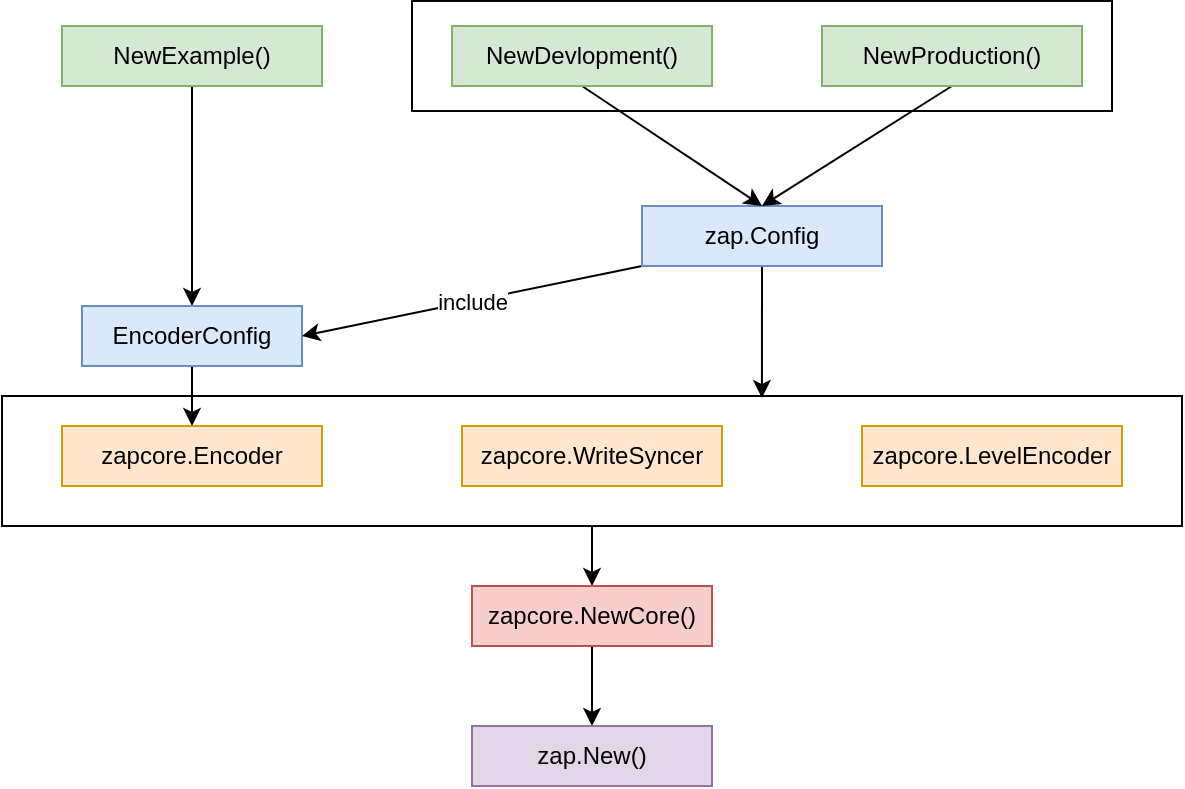 <mxfile version="15.4.0" type="device"><diagram id="RWqLwa0a2TYmj7CfzcWk" name="第 1 页"><mxGraphModel dx="1106" dy="759" grid="1" gridSize="10" guides="1" tooltips="1" connect="1" arrows="1" fold="1" page="1" pageScale="1" pageWidth="3300" pageHeight="4681" math="0" shadow="0"><root><mxCell id="0"/><mxCell id="1" parent="0"/><mxCell id="DvLUPaqKhlCdlhnjXEIE-19" value="" style="rounded=0;whiteSpace=wrap;html=1;" vertex="1" parent="1"><mxGeometry x="395" y="177.5" width="350" height="55" as="geometry"/></mxCell><mxCell id="DvLUPaqKhlCdlhnjXEIE-21" style="edgeStyle=none;rounded=0;orthogonalLoop=1;jettySize=auto;html=1;exitX=0.5;exitY=1;exitDx=0;exitDy=0;entryX=0.5;entryY=0;entryDx=0;entryDy=0;" edge="1" parent="1" source="DvLUPaqKhlCdlhnjXEIE-17" target="DvLUPaqKhlCdlhnjXEIE-8"><mxGeometry relative="1" as="geometry"/></mxCell><mxCell id="DvLUPaqKhlCdlhnjXEIE-17" value="" style="rounded=0;whiteSpace=wrap;html=1;" vertex="1" parent="1"><mxGeometry x="190" y="375" width="590" height="65" as="geometry"/></mxCell><mxCell id="DvLUPaqKhlCdlhnjXEIE-13" style="edgeStyle=orthogonalEdgeStyle;rounded=0;orthogonalLoop=1;jettySize=auto;html=1;exitX=0.5;exitY=1;exitDx=0;exitDy=0;entryX=0.5;entryY=0;entryDx=0;entryDy=0;" edge="1" parent="1" source="DvLUPaqKhlCdlhnjXEIE-1" target="DvLUPaqKhlCdlhnjXEIE-6"><mxGeometry relative="1" as="geometry"/></mxCell><mxCell id="DvLUPaqKhlCdlhnjXEIE-1" value="NewExample()" style="rounded=0;whiteSpace=wrap;html=1;fillColor=#d5e8d4;strokeColor=#82b366;" vertex="1" parent="1"><mxGeometry x="220" y="190" width="130" height="30" as="geometry"/></mxCell><mxCell id="DvLUPaqKhlCdlhnjXEIE-2" value="zapcore.Encoder" style="rounded=0;whiteSpace=wrap;html=1;fillColor=#ffe6cc;strokeColor=#d79b00;" vertex="1" parent="1"><mxGeometry x="220" y="390" width="130" height="30" as="geometry"/></mxCell><mxCell id="DvLUPaqKhlCdlhnjXEIE-3" value="zapcore.WriteSyncer" style="rounded=0;whiteSpace=wrap;html=1;fillColor=#ffe6cc;strokeColor=#d79b00;" vertex="1" parent="1"><mxGeometry x="420" y="390" width="130" height="30" as="geometry"/></mxCell><mxCell id="DvLUPaqKhlCdlhnjXEIE-4" value="zapcore.LevelEncoder" style="rounded=0;whiteSpace=wrap;html=1;fillColor=#ffe6cc;strokeColor=#d79b00;" vertex="1" parent="1"><mxGeometry x="620" y="390" width="130" height="30" as="geometry"/></mxCell><mxCell id="DvLUPaqKhlCdlhnjXEIE-14" style="edgeStyle=orthogonalEdgeStyle;rounded=0;orthogonalLoop=1;jettySize=auto;html=1;exitX=0.5;exitY=1;exitDx=0;exitDy=0;entryX=0.5;entryY=0;entryDx=0;entryDy=0;" edge="1" parent="1" source="DvLUPaqKhlCdlhnjXEIE-6" target="DvLUPaqKhlCdlhnjXEIE-2"><mxGeometry relative="1" as="geometry"/></mxCell><mxCell id="DvLUPaqKhlCdlhnjXEIE-6" value="EncoderConfig" style="rounded=0;whiteSpace=wrap;html=1;fillColor=#dae8fc;strokeColor=#6c8ebf;" vertex="1" parent="1"><mxGeometry x="230" y="330" width="110" height="30" as="geometry"/></mxCell><mxCell id="DvLUPaqKhlCdlhnjXEIE-22" style="edgeStyle=none;rounded=0;orthogonalLoop=1;jettySize=auto;html=1;exitX=0.5;exitY=1;exitDx=0;exitDy=0;entryX=0.5;entryY=0;entryDx=0;entryDy=0;" edge="1" parent="1" source="DvLUPaqKhlCdlhnjXEIE-8" target="DvLUPaqKhlCdlhnjXEIE-9"><mxGeometry relative="1" as="geometry"/></mxCell><mxCell id="DvLUPaqKhlCdlhnjXEIE-8" value="zapcore.NewCore()" style="rounded=0;whiteSpace=wrap;html=1;fillColor=#f8cecc;strokeColor=#b85450;" vertex="1" parent="1"><mxGeometry x="425" y="470" width="120" height="30" as="geometry"/></mxCell><mxCell id="DvLUPaqKhlCdlhnjXEIE-9" value="zap.New()" style="rounded=0;whiteSpace=wrap;html=1;fillColor=#e1d5e7;strokeColor=#9673a6;" vertex="1" parent="1"><mxGeometry x="425" y="540" width="120" height="30" as="geometry"/></mxCell><mxCell id="DvLUPaqKhlCdlhnjXEIE-18" style="edgeStyle=none;rounded=0;orthogonalLoop=1;jettySize=auto;html=1;exitX=0.5;exitY=1;exitDx=0;exitDy=0;entryX=0.644;entryY=0.077;entryDx=0;entryDy=0;entryPerimeter=0;" edge="1" parent="1"><mxGeometry relative="1" as="geometry"><mxPoint x="570" y="306" as="sourcePoint"/><mxPoint x="569.96" y="376.005" as="targetPoint"/></mxGeometry></mxCell><mxCell id="DvLUPaqKhlCdlhnjXEIE-20" value="include" style="edgeStyle=none;rounded=0;orthogonalLoop=1;jettySize=auto;html=1;exitX=0;exitY=1;exitDx=0;exitDy=0;entryX=1;entryY=0.5;entryDx=0;entryDy=0;" edge="1" parent="1" source="DvLUPaqKhlCdlhnjXEIE-10" target="DvLUPaqKhlCdlhnjXEIE-6"><mxGeometry relative="1" as="geometry"/></mxCell><mxCell id="DvLUPaqKhlCdlhnjXEIE-10" value="zap.Config" style="rounded=0;whiteSpace=wrap;html=1;fillColor=#dae8fc;strokeColor=#6c8ebf;" vertex="1" parent="1"><mxGeometry x="510" y="280" width="120" height="30" as="geometry"/></mxCell><mxCell id="DvLUPaqKhlCdlhnjXEIE-15" style="rounded=0;orthogonalLoop=1;jettySize=auto;html=1;exitX=0.5;exitY=1;exitDx=0;exitDy=0;entryX=0.5;entryY=0;entryDx=0;entryDy=0;" edge="1" parent="1" source="DvLUPaqKhlCdlhnjXEIE-11" target="DvLUPaqKhlCdlhnjXEIE-10"><mxGeometry relative="1" as="geometry"/></mxCell><mxCell id="DvLUPaqKhlCdlhnjXEIE-11" value="NewDevlopment()" style="rounded=0;whiteSpace=wrap;html=1;fillColor=#d5e8d4;strokeColor=#82b366;" vertex="1" parent="1"><mxGeometry x="415" y="190" width="130" height="30" as="geometry"/></mxCell><mxCell id="DvLUPaqKhlCdlhnjXEIE-16" style="edgeStyle=none;rounded=0;orthogonalLoop=1;jettySize=auto;html=1;exitX=0.5;exitY=1;exitDx=0;exitDy=0;entryX=0.5;entryY=0;entryDx=0;entryDy=0;" edge="1" parent="1" source="DvLUPaqKhlCdlhnjXEIE-12" target="DvLUPaqKhlCdlhnjXEIE-10"><mxGeometry relative="1" as="geometry"/></mxCell><mxCell id="DvLUPaqKhlCdlhnjXEIE-12" value="NewProduction()" style="rounded=0;whiteSpace=wrap;html=1;fillColor=#d5e8d4;strokeColor=#82b366;" vertex="1" parent="1"><mxGeometry x="600" y="190" width="130" height="30" as="geometry"/></mxCell></root></mxGraphModel></diagram></mxfile>